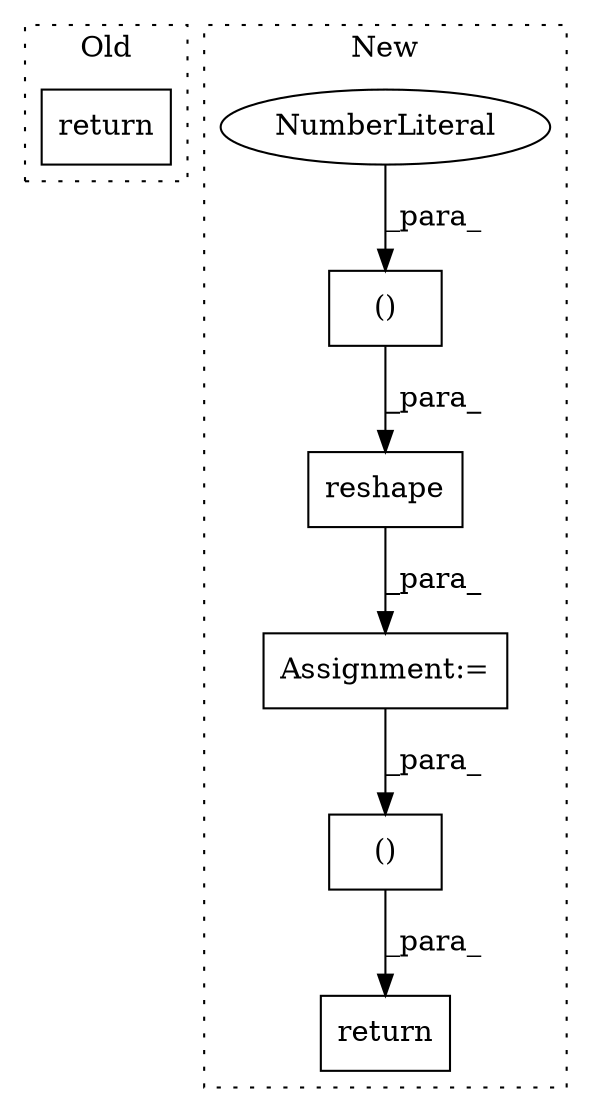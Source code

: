 digraph G {
subgraph cluster0 {
1 [label="return" a="41" s="2601" l="12" shape="box"];
label = "Old";
style="dotted";
}
subgraph cluster1 {
2 [label="reshape" a="32" s="2781,2818" l="8,2" shape="box"];
3 [label="return" a="41" s="2991" l="12" shape="box"];
4 [label="Assignment:=" a="7" s="2894" l="1" shape="box"];
5 [label="()" a="106" s="2802" l="16" shape="box"];
6 [label="NumberLiteral" a="34" s="2817" l="1" shape="ellipse"];
7 [label="()" a="106" s="3003" l="26" shape="box"];
label = "New";
style="dotted";
}
2 -> 4 [label="_para_"];
4 -> 7 [label="_para_"];
5 -> 2 [label="_para_"];
6 -> 5 [label="_para_"];
7 -> 3 [label="_para_"];
}